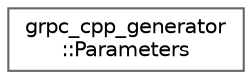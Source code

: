 digraph "Graphical Class Hierarchy"
{
 // LATEX_PDF_SIZE
  bgcolor="transparent";
  edge [fontname=Helvetica,fontsize=10,labelfontname=Helvetica,labelfontsize=10];
  node [fontname=Helvetica,fontsize=10,shape=box,height=0.2,width=0.4];
  rankdir="LR";
  Node0 [id="Node000000",label="grpc_cpp_generator\l::Parameters",height=0.2,width=0.4,color="grey40", fillcolor="white", style="filled",URL="$structgrpc__cpp__generator_1_1Parameters.html",tooltip=" "];
}
